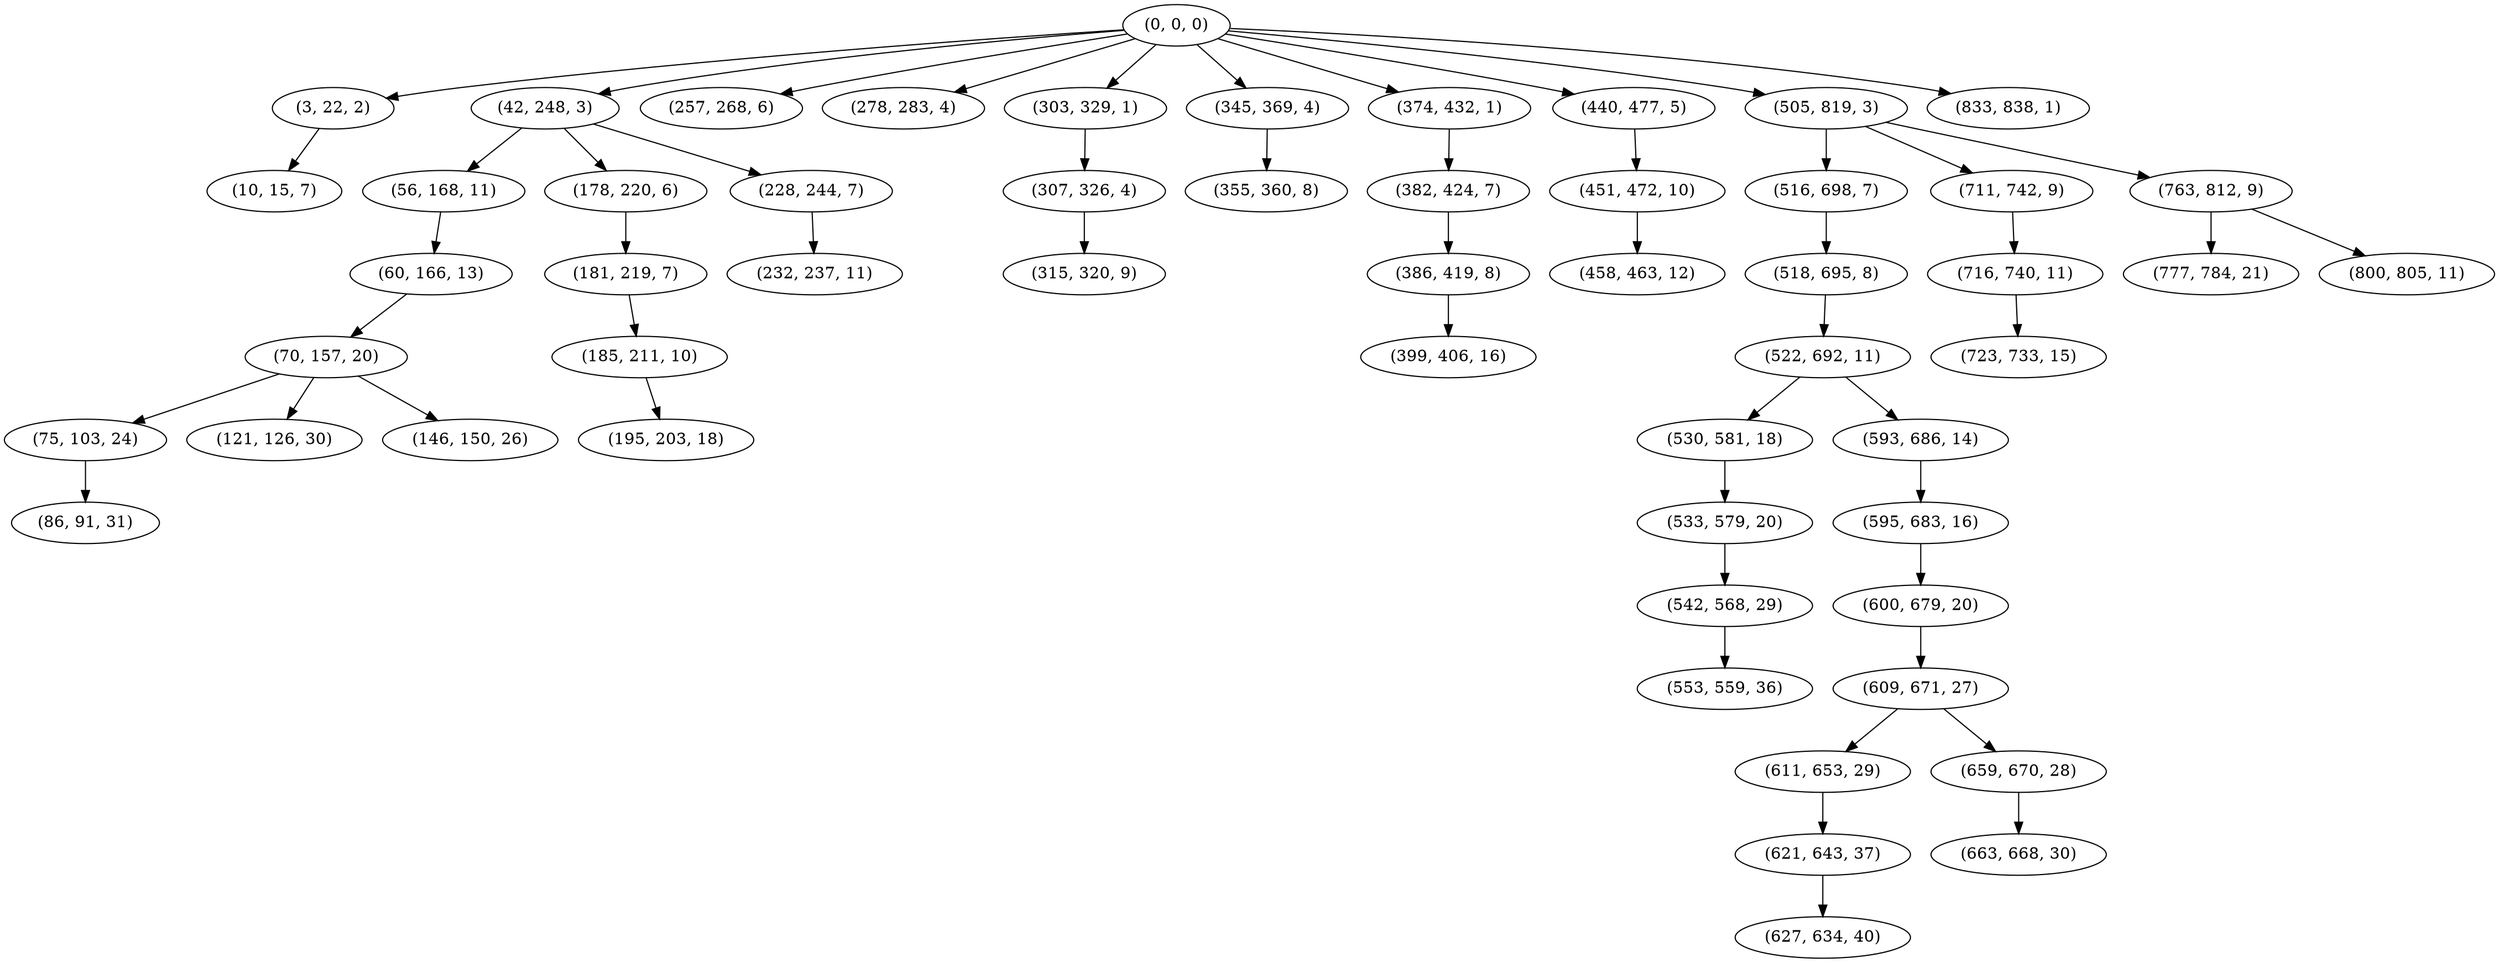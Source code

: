 digraph tree {
    "(0, 0, 0)";
    "(3, 22, 2)";
    "(10, 15, 7)";
    "(42, 248, 3)";
    "(56, 168, 11)";
    "(60, 166, 13)";
    "(70, 157, 20)";
    "(75, 103, 24)";
    "(86, 91, 31)";
    "(121, 126, 30)";
    "(146, 150, 26)";
    "(178, 220, 6)";
    "(181, 219, 7)";
    "(185, 211, 10)";
    "(195, 203, 18)";
    "(228, 244, 7)";
    "(232, 237, 11)";
    "(257, 268, 6)";
    "(278, 283, 4)";
    "(303, 329, 1)";
    "(307, 326, 4)";
    "(315, 320, 9)";
    "(345, 369, 4)";
    "(355, 360, 8)";
    "(374, 432, 1)";
    "(382, 424, 7)";
    "(386, 419, 8)";
    "(399, 406, 16)";
    "(440, 477, 5)";
    "(451, 472, 10)";
    "(458, 463, 12)";
    "(505, 819, 3)";
    "(516, 698, 7)";
    "(518, 695, 8)";
    "(522, 692, 11)";
    "(530, 581, 18)";
    "(533, 579, 20)";
    "(542, 568, 29)";
    "(553, 559, 36)";
    "(593, 686, 14)";
    "(595, 683, 16)";
    "(600, 679, 20)";
    "(609, 671, 27)";
    "(611, 653, 29)";
    "(621, 643, 37)";
    "(627, 634, 40)";
    "(659, 670, 28)";
    "(663, 668, 30)";
    "(711, 742, 9)";
    "(716, 740, 11)";
    "(723, 733, 15)";
    "(763, 812, 9)";
    "(777, 784, 21)";
    "(800, 805, 11)";
    "(833, 838, 1)";
    "(0, 0, 0)" -> "(3, 22, 2)";
    "(0, 0, 0)" -> "(42, 248, 3)";
    "(0, 0, 0)" -> "(257, 268, 6)";
    "(0, 0, 0)" -> "(278, 283, 4)";
    "(0, 0, 0)" -> "(303, 329, 1)";
    "(0, 0, 0)" -> "(345, 369, 4)";
    "(0, 0, 0)" -> "(374, 432, 1)";
    "(0, 0, 0)" -> "(440, 477, 5)";
    "(0, 0, 0)" -> "(505, 819, 3)";
    "(0, 0, 0)" -> "(833, 838, 1)";
    "(3, 22, 2)" -> "(10, 15, 7)";
    "(42, 248, 3)" -> "(56, 168, 11)";
    "(42, 248, 3)" -> "(178, 220, 6)";
    "(42, 248, 3)" -> "(228, 244, 7)";
    "(56, 168, 11)" -> "(60, 166, 13)";
    "(60, 166, 13)" -> "(70, 157, 20)";
    "(70, 157, 20)" -> "(75, 103, 24)";
    "(70, 157, 20)" -> "(121, 126, 30)";
    "(70, 157, 20)" -> "(146, 150, 26)";
    "(75, 103, 24)" -> "(86, 91, 31)";
    "(178, 220, 6)" -> "(181, 219, 7)";
    "(181, 219, 7)" -> "(185, 211, 10)";
    "(185, 211, 10)" -> "(195, 203, 18)";
    "(228, 244, 7)" -> "(232, 237, 11)";
    "(303, 329, 1)" -> "(307, 326, 4)";
    "(307, 326, 4)" -> "(315, 320, 9)";
    "(345, 369, 4)" -> "(355, 360, 8)";
    "(374, 432, 1)" -> "(382, 424, 7)";
    "(382, 424, 7)" -> "(386, 419, 8)";
    "(386, 419, 8)" -> "(399, 406, 16)";
    "(440, 477, 5)" -> "(451, 472, 10)";
    "(451, 472, 10)" -> "(458, 463, 12)";
    "(505, 819, 3)" -> "(516, 698, 7)";
    "(505, 819, 3)" -> "(711, 742, 9)";
    "(505, 819, 3)" -> "(763, 812, 9)";
    "(516, 698, 7)" -> "(518, 695, 8)";
    "(518, 695, 8)" -> "(522, 692, 11)";
    "(522, 692, 11)" -> "(530, 581, 18)";
    "(522, 692, 11)" -> "(593, 686, 14)";
    "(530, 581, 18)" -> "(533, 579, 20)";
    "(533, 579, 20)" -> "(542, 568, 29)";
    "(542, 568, 29)" -> "(553, 559, 36)";
    "(593, 686, 14)" -> "(595, 683, 16)";
    "(595, 683, 16)" -> "(600, 679, 20)";
    "(600, 679, 20)" -> "(609, 671, 27)";
    "(609, 671, 27)" -> "(611, 653, 29)";
    "(609, 671, 27)" -> "(659, 670, 28)";
    "(611, 653, 29)" -> "(621, 643, 37)";
    "(621, 643, 37)" -> "(627, 634, 40)";
    "(659, 670, 28)" -> "(663, 668, 30)";
    "(711, 742, 9)" -> "(716, 740, 11)";
    "(716, 740, 11)" -> "(723, 733, 15)";
    "(763, 812, 9)" -> "(777, 784, 21)";
    "(763, 812, 9)" -> "(800, 805, 11)";
}
